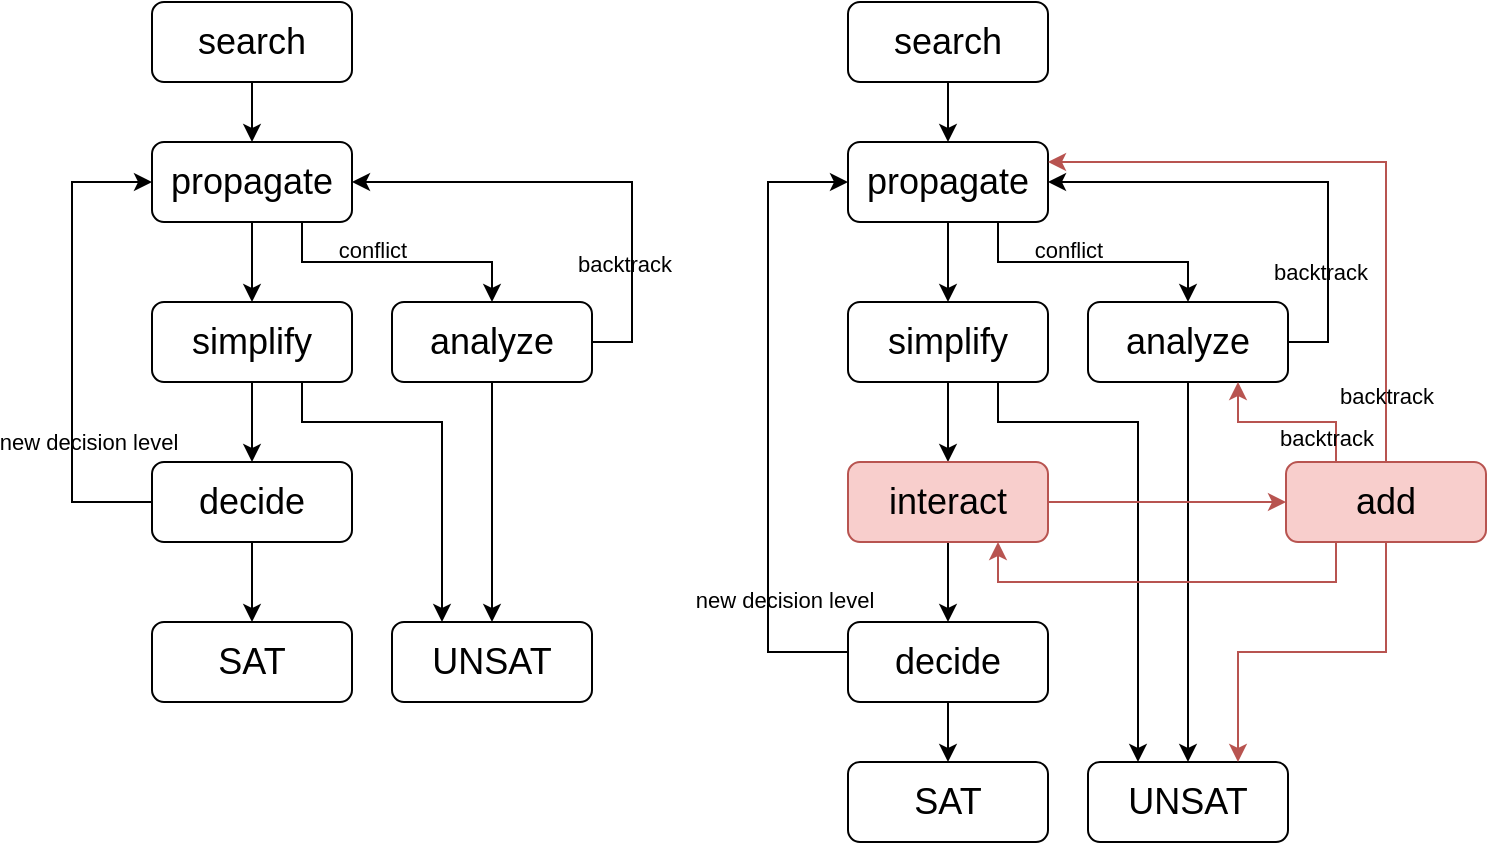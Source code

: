 <mxfile version="28.1.2">
  <diagram name="Page-1" id="wYtTFpZ9ASJY-qu4CVdJ">
    <mxGraphModel dx="786" dy="435" grid="1" gridSize="10" guides="1" tooltips="1" connect="1" arrows="1" fold="1" page="1" pageScale="1" pageWidth="827" pageHeight="1169" math="0" shadow="0">
      <root>
        <mxCell id="0" />
        <mxCell id="1" parent="0" />
        <mxCell id="HVzZfGl38AdMBoZWMMSr-1" style="edgeStyle=orthogonalEdgeStyle;rounded=0;orthogonalLoop=1;jettySize=auto;html=1;exitX=0.5;exitY=1;exitDx=0;exitDy=0;entryX=0.5;entryY=0;entryDx=0;entryDy=0;" parent="1" source="HVzZfGl38AdMBoZWMMSr-2" target="HVzZfGl38AdMBoZWMMSr-6" edge="1">
          <mxGeometry relative="1" as="geometry" />
        </mxCell>
        <mxCell id="HVzZfGl38AdMBoZWMMSr-2" value="&lt;font style=&quot;font-size: 18px;&quot;&gt;search&lt;/font&gt;" style="rounded=1;whiteSpace=wrap;html=1;" parent="1" vertex="1">
          <mxGeometry x="130" y="110" width="100" height="40" as="geometry" />
        </mxCell>
        <mxCell id="HVzZfGl38AdMBoZWMMSr-3" style="edgeStyle=orthogonalEdgeStyle;rounded=0;orthogonalLoop=1;jettySize=auto;html=1;exitX=0.5;exitY=1;exitDx=0;exitDy=0;" parent="1" source="HVzZfGl38AdMBoZWMMSr-6" edge="1">
          <mxGeometry relative="1" as="geometry">
            <mxPoint x="180" y="260" as="targetPoint" />
          </mxGeometry>
        </mxCell>
        <mxCell id="HVzZfGl38AdMBoZWMMSr-4" style="edgeStyle=orthogonalEdgeStyle;rounded=0;orthogonalLoop=1;jettySize=auto;html=1;exitX=0.75;exitY=1;exitDx=0;exitDy=0;entryX=0.5;entryY=0;entryDx=0;entryDy=0;" parent="1" source="HVzZfGl38AdMBoZWMMSr-6" target="HVzZfGl38AdMBoZWMMSr-10" edge="1">
          <mxGeometry relative="1" as="geometry" />
        </mxCell>
        <mxCell id="HVzZfGl38AdMBoZWMMSr-5" value="conflict" style="edgeLabel;html=1;align=center;verticalAlign=middle;resizable=0;points=[];labelBackgroundColor=none;" parent="HVzZfGl38AdMBoZWMMSr-4" vertex="1" connectable="0">
          <mxGeometry x="-0.192" y="3" relative="1" as="geometry">
            <mxPoint y="-3" as="offset" />
          </mxGeometry>
        </mxCell>
        <mxCell id="HVzZfGl38AdMBoZWMMSr-6" value="&lt;font style=&quot;font-size: 18px;&quot;&gt;propagate&lt;/font&gt;" style="rounded=1;whiteSpace=wrap;html=1;" parent="1" vertex="1">
          <mxGeometry x="130" y="180" width="100" height="40" as="geometry" />
        </mxCell>
        <mxCell id="HVzZfGl38AdMBoZWMMSr-7" style="edgeStyle=orthogonalEdgeStyle;rounded=0;orthogonalLoop=1;jettySize=auto;html=1;exitX=0.5;exitY=1;exitDx=0;exitDy=0;entryX=0.5;entryY=0;entryDx=0;entryDy=0;" parent="1" source="HVzZfGl38AdMBoZWMMSr-10" target="HVzZfGl38AdMBoZWMMSr-14" edge="1">
          <mxGeometry relative="1" as="geometry" />
        </mxCell>
        <mxCell id="HVzZfGl38AdMBoZWMMSr-8" style="edgeStyle=orthogonalEdgeStyle;rounded=0;orthogonalLoop=1;jettySize=auto;html=1;exitX=1;exitY=0.5;exitDx=0;exitDy=0;entryX=1;entryY=0.5;entryDx=0;entryDy=0;" parent="1" source="HVzZfGl38AdMBoZWMMSr-10" target="HVzZfGl38AdMBoZWMMSr-6" edge="1">
          <mxGeometry relative="1" as="geometry" />
        </mxCell>
        <mxCell id="HVzZfGl38AdMBoZWMMSr-9" value="backtrack" style="edgeLabel;html=1;align=center;verticalAlign=middle;resizable=0;points=[];labelBackgroundColor=none;" parent="HVzZfGl38AdMBoZWMMSr-8" vertex="1" connectable="0">
          <mxGeometry x="-0.506" y="1" relative="1" as="geometry">
            <mxPoint x="-3" as="offset" />
          </mxGeometry>
        </mxCell>
        <mxCell id="HVzZfGl38AdMBoZWMMSr-10" value="&lt;font style=&quot;font-size: 18px;&quot;&gt;analyze&lt;/font&gt;&lt;span style=&quot;color: rgba(0, 0, 0, 0); font-family: monospace; font-size: 0px; text-align: start; text-wrap-mode: nowrap;&quot;&gt;%3CmxGraphModel%3E%3Croot%3E%3CmxCell%20id%3D%220%22%2F%3E%3CmxCell%20id%3D%221%22%20parent%3D%220%22%2F%3E%3CmxCell%20id%3D%222%22%20value%3D%22%26lt%3Bfont%20style%3D%26quot%3Bfont-size%3A%2018px%3B%26quot%3B%26gt%3Bsearch%26lt%3B%2Ffont%26gt%3B%22%20style%3D%22rounded%3D1%3BwhiteSpace%3Dwrap%3Bhtml%3D1%3B%22%20vertex%3D%221%22%20parent%3D%221%22%3E%3CmxGeometry%20x%3D%22160%22%20y%3D%22120%22%20width%3D%22100%22%20height%3D%2240%22%20as%3D%22geometry%22%2F%3E%3C%2FmxCell%3E%3C%2Froot%3E%3C%2FmxGraphModel%3E&lt;/span&gt;" style="rounded=1;whiteSpace=wrap;html=1;" parent="1" vertex="1">
          <mxGeometry x="250" y="260" width="100" height="40" as="geometry" />
        </mxCell>
        <mxCell id="HVzZfGl38AdMBoZWMMSr-11" style="edgeStyle=orthogonalEdgeStyle;rounded=0;orthogonalLoop=1;jettySize=auto;html=1;exitX=0.5;exitY=1;exitDx=0;exitDy=0;entryX=0.5;entryY=0;entryDx=0;entryDy=0;" parent="1" source="HVzZfGl38AdMBoZWMMSr-13" target="HVzZfGl38AdMBoZWMMSr-19" edge="1">
          <mxGeometry relative="1" as="geometry" />
        </mxCell>
        <mxCell id="HVzZfGl38AdMBoZWMMSr-12" style="edgeStyle=orthogonalEdgeStyle;rounded=0;orthogonalLoop=1;jettySize=auto;html=1;exitX=0.75;exitY=1;exitDx=0;exitDy=0;entryX=0.25;entryY=0;entryDx=0;entryDy=0;" parent="1" source="HVzZfGl38AdMBoZWMMSr-13" target="HVzZfGl38AdMBoZWMMSr-14" edge="1">
          <mxGeometry relative="1" as="geometry">
            <Array as="points">
              <mxPoint x="205" y="320" />
              <mxPoint x="275" y="320" />
            </Array>
          </mxGeometry>
        </mxCell>
        <mxCell id="HVzZfGl38AdMBoZWMMSr-13" value="&lt;font style=&quot;font-size: 18px;&quot;&gt;simplify&lt;/font&gt;" style="rounded=1;whiteSpace=wrap;html=1;" parent="1" vertex="1">
          <mxGeometry x="130" y="260" width="100" height="40" as="geometry" />
        </mxCell>
        <mxCell id="HVzZfGl38AdMBoZWMMSr-14" value="&lt;font style=&quot;font-size: 18px;&quot;&gt;UNSAT&lt;/font&gt;" style="rounded=1;whiteSpace=wrap;html=1;" parent="1" vertex="1">
          <mxGeometry x="250" y="420" width="100" height="40" as="geometry" />
        </mxCell>
        <mxCell id="HVzZfGl38AdMBoZWMMSr-15" value="&lt;font style=&quot;font-size: 18px;&quot;&gt;SAT&lt;/font&gt;" style="rounded=1;whiteSpace=wrap;html=1;" parent="1" vertex="1">
          <mxGeometry x="130" y="420" width="100" height="40" as="geometry" />
        </mxCell>
        <mxCell id="HVzZfGl38AdMBoZWMMSr-16" style="edgeStyle=orthogonalEdgeStyle;rounded=0;orthogonalLoop=1;jettySize=auto;html=1;exitX=0.5;exitY=1;exitDx=0;exitDy=0;entryX=0.5;entryY=0;entryDx=0;entryDy=0;" parent="1" source="HVzZfGl38AdMBoZWMMSr-19" target="HVzZfGl38AdMBoZWMMSr-15" edge="1">
          <mxGeometry relative="1" as="geometry" />
        </mxCell>
        <mxCell id="HVzZfGl38AdMBoZWMMSr-17" style="edgeStyle=orthogonalEdgeStyle;rounded=0;orthogonalLoop=1;jettySize=auto;html=1;exitX=0;exitY=0.5;exitDx=0;exitDy=0;entryX=0;entryY=0.5;entryDx=0;entryDy=0;" parent="1" source="HVzZfGl38AdMBoZWMMSr-19" target="HVzZfGl38AdMBoZWMMSr-6" edge="1">
          <mxGeometry relative="1" as="geometry">
            <Array as="points">
              <mxPoint x="90" y="360" />
              <mxPoint x="90" y="200" />
            </Array>
          </mxGeometry>
        </mxCell>
        <mxCell id="HVzZfGl38AdMBoZWMMSr-18" value="new decision level" style="edgeLabel;html=1;align=center;verticalAlign=middle;resizable=0;points=[];labelBackgroundColor=none;" parent="HVzZfGl38AdMBoZWMMSr-17" vertex="1" connectable="0">
          <mxGeometry x="-0.389" relative="1" as="geometry">
            <mxPoint x="8" y="3" as="offset" />
          </mxGeometry>
        </mxCell>
        <mxCell id="HVzZfGl38AdMBoZWMMSr-19" value="&lt;font style=&quot;font-size: 18px;&quot;&gt;decide&lt;/font&gt;" style="rounded=1;whiteSpace=wrap;html=1;" parent="1" vertex="1">
          <mxGeometry x="130" y="340" width="100" height="40" as="geometry" />
        </mxCell>
        <mxCell id="HVzZfGl38AdMBoZWMMSr-20" style="edgeStyle=orthogonalEdgeStyle;rounded=0;orthogonalLoop=1;jettySize=auto;html=1;exitX=0.5;exitY=1;exitDx=0;exitDy=0;entryX=0.5;entryY=0;entryDx=0;entryDy=0;" parent="1" source="HVzZfGl38AdMBoZWMMSr-21" target="HVzZfGl38AdMBoZWMMSr-25" edge="1">
          <mxGeometry relative="1" as="geometry" />
        </mxCell>
        <mxCell id="HVzZfGl38AdMBoZWMMSr-21" value="&lt;font style=&quot;font-size: 18px;&quot;&gt;search&lt;/font&gt;" style="rounded=1;whiteSpace=wrap;html=1;" parent="1" vertex="1">
          <mxGeometry x="478" y="110" width="100" height="40" as="geometry" />
        </mxCell>
        <mxCell id="HVzZfGl38AdMBoZWMMSr-22" style="edgeStyle=orthogonalEdgeStyle;rounded=0;orthogonalLoop=1;jettySize=auto;html=1;exitX=0.5;exitY=1;exitDx=0;exitDy=0;" parent="1" source="HVzZfGl38AdMBoZWMMSr-25" edge="1">
          <mxGeometry relative="1" as="geometry">
            <mxPoint x="528" y="260" as="targetPoint" />
          </mxGeometry>
        </mxCell>
        <mxCell id="HVzZfGl38AdMBoZWMMSr-23" style="edgeStyle=orthogonalEdgeStyle;rounded=0;orthogonalLoop=1;jettySize=auto;html=1;exitX=0.75;exitY=1;exitDx=0;exitDy=0;entryX=0.5;entryY=0;entryDx=0;entryDy=0;" parent="1" source="HVzZfGl38AdMBoZWMMSr-25" target="HVzZfGl38AdMBoZWMMSr-29" edge="1">
          <mxGeometry relative="1" as="geometry" />
        </mxCell>
        <mxCell id="HVzZfGl38AdMBoZWMMSr-24" value="conflict" style="edgeLabel;html=1;align=center;verticalAlign=middle;resizable=0;points=[];labelBackgroundColor=none;" parent="HVzZfGl38AdMBoZWMMSr-23" vertex="1" connectable="0">
          <mxGeometry x="-0.192" y="3" relative="1" as="geometry">
            <mxPoint y="-3" as="offset" />
          </mxGeometry>
        </mxCell>
        <mxCell id="HVzZfGl38AdMBoZWMMSr-25" value="&lt;font style=&quot;font-size: 18px;&quot;&gt;propagate&lt;/font&gt;" style="rounded=1;whiteSpace=wrap;html=1;" parent="1" vertex="1">
          <mxGeometry x="478" y="180" width="100" height="40" as="geometry" />
        </mxCell>
        <mxCell id="HVzZfGl38AdMBoZWMMSr-26" style="edgeStyle=orthogonalEdgeStyle;rounded=0;orthogonalLoop=1;jettySize=auto;html=1;exitX=0.5;exitY=1;exitDx=0;exitDy=0;entryX=0.5;entryY=0;entryDx=0;entryDy=0;" parent="1" source="HVzZfGl38AdMBoZWMMSr-29" target="HVzZfGl38AdMBoZWMMSr-33" edge="1">
          <mxGeometry relative="1" as="geometry" />
        </mxCell>
        <mxCell id="HVzZfGl38AdMBoZWMMSr-27" style="edgeStyle=orthogonalEdgeStyle;rounded=0;orthogonalLoop=1;jettySize=auto;html=1;exitX=1;exitY=0.5;exitDx=0;exitDy=0;entryX=1;entryY=0.5;entryDx=0;entryDy=0;" parent="1" source="HVzZfGl38AdMBoZWMMSr-29" target="HVzZfGl38AdMBoZWMMSr-25" edge="1">
          <mxGeometry relative="1" as="geometry">
            <Array as="points">
              <mxPoint x="718" y="280" />
              <mxPoint x="718" y="200" />
            </Array>
          </mxGeometry>
        </mxCell>
        <mxCell id="HVzZfGl38AdMBoZWMMSr-28" value="backtrack" style="edgeLabel;html=1;align=center;verticalAlign=middle;resizable=0;points=[];labelBackgroundColor=none;" parent="HVzZfGl38AdMBoZWMMSr-27" vertex="1" connectable="0">
          <mxGeometry x="-0.542" y="3" relative="1" as="geometry">
            <mxPoint x="-1" as="offset" />
          </mxGeometry>
        </mxCell>
        <mxCell id="HVzZfGl38AdMBoZWMMSr-29" value="&lt;font style=&quot;font-size: 18px;&quot;&gt;analyze&lt;/font&gt;&lt;span style=&quot;color: rgba(0, 0, 0, 0); font-family: monospace; font-size: 0px; text-align: start; text-wrap-mode: nowrap;&quot;&gt;%3CmxGraphModel%3E%3Croot%3E%3CmxCell%20id%3D%220%22%2F%3E%3CmxCell%20id%3D%221%22%20parent%3D%220%22%2F%3E%3CmxCell%20id%3D%222%22%20value%3D%22%26lt%3Bfont%20style%3D%26quot%3Bfont-size%3A%2018px%3B%26quot%3B%26gt%3Bsearch%26lt%3B%2Ffont%26gt%3B%22%20style%3D%22rounded%3D1%3BwhiteSpace%3Dwrap%3Bhtml%3D1%3B%22%20vertex%3D%221%22%20parent%3D%221%22%3E%3CmxGeometry%20x%3D%22160%22%20y%3D%22120%22%20width%3D%22100%22%20height%3D%2240%22%20as%3D%22geometry%22%2F%3E%3C%2FmxCell%3E%3C%2Froot%3E%3C%2FmxGraphModel%3E&lt;/span&gt;" style="rounded=1;whiteSpace=wrap;html=1;" parent="1" vertex="1">
          <mxGeometry x="598" y="260" width="100" height="40" as="geometry" />
        </mxCell>
        <mxCell id="HVzZfGl38AdMBoZWMMSr-30" style="edgeStyle=orthogonalEdgeStyle;rounded=0;orthogonalLoop=1;jettySize=auto;html=1;exitX=0.75;exitY=1;exitDx=0;exitDy=0;entryX=0.25;entryY=0;entryDx=0;entryDy=0;" parent="1" source="HVzZfGl38AdMBoZWMMSr-32" target="HVzZfGl38AdMBoZWMMSr-33" edge="1">
          <mxGeometry relative="1" as="geometry">
            <Array as="points">
              <mxPoint x="553" y="320" />
              <mxPoint x="623" y="320" />
            </Array>
          </mxGeometry>
        </mxCell>
        <mxCell id="HVzZfGl38AdMBoZWMMSr-31" style="edgeStyle=orthogonalEdgeStyle;rounded=0;orthogonalLoop=1;jettySize=auto;html=1;exitX=0.5;exitY=1;exitDx=0;exitDy=0;entryX=0.5;entryY=0;entryDx=0;entryDy=0;" parent="1" source="HVzZfGl38AdMBoZWMMSr-32" target="HVzZfGl38AdMBoZWMMSr-41" edge="1">
          <mxGeometry relative="1" as="geometry" />
        </mxCell>
        <mxCell id="HVzZfGl38AdMBoZWMMSr-32" value="&lt;font style=&quot;font-size: 18px;&quot;&gt;simplify&lt;/font&gt;" style="rounded=1;whiteSpace=wrap;html=1;" parent="1" vertex="1">
          <mxGeometry x="478" y="260" width="100" height="40" as="geometry" />
        </mxCell>
        <mxCell id="HVzZfGl38AdMBoZWMMSr-33" value="&lt;font style=&quot;font-size: 18px;&quot;&gt;UNSAT&lt;/font&gt;" style="rounded=1;whiteSpace=wrap;html=1;" parent="1" vertex="1">
          <mxGeometry x="598" y="490" width="100" height="40" as="geometry" />
        </mxCell>
        <mxCell id="HVzZfGl38AdMBoZWMMSr-34" value="&lt;font style=&quot;font-size: 18px;&quot;&gt;SAT&lt;/font&gt;" style="rounded=1;whiteSpace=wrap;html=1;" parent="1" vertex="1">
          <mxGeometry x="478" y="490" width="100" height="40" as="geometry" />
        </mxCell>
        <mxCell id="HVzZfGl38AdMBoZWMMSr-35" style="edgeStyle=orthogonalEdgeStyle;rounded=0;orthogonalLoop=1;jettySize=auto;html=1;exitX=0.5;exitY=1;exitDx=0;exitDy=0;entryX=0.5;entryY=0;entryDx=0;entryDy=0;" parent="1" source="HVzZfGl38AdMBoZWMMSr-38" target="HVzZfGl38AdMBoZWMMSr-34" edge="1">
          <mxGeometry relative="1" as="geometry" />
        </mxCell>
        <mxCell id="HVzZfGl38AdMBoZWMMSr-36" style="edgeStyle=orthogonalEdgeStyle;rounded=0;orthogonalLoop=1;jettySize=auto;html=1;exitX=0;exitY=0.5;exitDx=0;exitDy=0;entryX=0;entryY=0.5;entryDx=0;entryDy=0;" parent="1" source="HVzZfGl38AdMBoZWMMSr-38" target="HVzZfGl38AdMBoZWMMSr-25" edge="1">
          <mxGeometry relative="1" as="geometry">
            <Array as="points">
              <mxPoint x="438" y="435" />
              <mxPoint x="438" y="200" />
            </Array>
          </mxGeometry>
        </mxCell>
        <mxCell id="HVzZfGl38AdMBoZWMMSr-37" value="&lt;span style=&quot;color: rgba(0, 0, 0, 0); font-family: monospace; font-size: 0px; text-align: start;&quot;&gt;%3CmxGraphModel%3E%3Croot%3E%3CmxCell%20id%3D%220%22%2F%3E%3CmxCell%20id%3D%221%22%20parent%3D%220%22%2F%3E%3CmxCell%20id%3D%222%22%20value%3D%22(new%20decision%20level)%22%20style%3D%22edgeLabel%3Bhtml%3D1%3Balign%3Dcenter%3BverticalAlign%3Dmiddle%3Bresizable%3D0%3Bpoints%3D%5B%5D%3B%22%20vertex%3D%221%22%20connectable%3D%220%22%20parent%3D%221%22%3E%3CmxGeometry%20x%3D%22140%22%20y%3D%22327%22%20as%3D%22geometry%22%2F%3E%3C%2FmxCell%3E%3C%2Froot%3E%3C%2FmxGraphModel%3E&lt;/span&gt;new decision level" style="edgeLabel;html=1;align=center;verticalAlign=middle;resizable=0;points=[];labelBackgroundColor=none;" parent="HVzZfGl38AdMBoZWMMSr-36" vertex="1" connectable="0">
          <mxGeometry x="-0.598" y="2" relative="1" as="geometry">
            <mxPoint x="10" y="-7" as="offset" />
          </mxGeometry>
        </mxCell>
        <mxCell id="HVzZfGl38AdMBoZWMMSr-38" value="&lt;font style=&quot;font-size: 18px;&quot;&gt;decide&lt;/font&gt;" style="rounded=1;whiteSpace=wrap;html=1;" parent="1" vertex="1">
          <mxGeometry x="478" y="420" width="100" height="40" as="geometry" />
        </mxCell>
        <mxCell id="HVzZfGl38AdMBoZWMMSr-39" style="edgeStyle=orthogonalEdgeStyle;rounded=0;orthogonalLoop=1;jettySize=auto;html=1;exitX=0.5;exitY=1;exitDx=0;exitDy=0;entryX=0.5;entryY=0;entryDx=0;entryDy=0;" parent="1" source="HVzZfGl38AdMBoZWMMSr-41" target="HVzZfGl38AdMBoZWMMSr-38" edge="1">
          <mxGeometry relative="1" as="geometry" />
        </mxCell>
        <mxCell id="HVzZfGl38AdMBoZWMMSr-40" style="edgeStyle=orthogonalEdgeStyle;rounded=0;orthogonalLoop=1;jettySize=auto;html=1;exitX=1;exitY=0.5;exitDx=0;exitDy=0;entryX=0;entryY=0.5;entryDx=0;entryDy=0;fillColor=#f8cecc;strokeColor=#b85450;" parent="1" source="HVzZfGl38AdMBoZWMMSr-41" target="HVzZfGl38AdMBoZWMMSr-49" edge="1">
          <mxGeometry relative="1" as="geometry" />
        </mxCell>
        <mxCell id="HVzZfGl38AdMBoZWMMSr-41" value="&lt;font style=&quot;font-size: 18px;&quot;&gt;interact&lt;/font&gt;" style="rounded=1;whiteSpace=wrap;html=1;fillColor=#f8cecc;strokeColor=#b85450;" parent="1" vertex="1">
          <mxGeometry x="478" y="340" width="100" height="40" as="geometry" />
        </mxCell>
        <mxCell id="HVzZfGl38AdMBoZWMMSr-42" style="edgeStyle=orthogonalEdgeStyle;rounded=0;orthogonalLoop=1;jettySize=auto;html=1;exitX=0.5;exitY=1;exitDx=0;exitDy=0;entryX=0.75;entryY=0;entryDx=0;entryDy=0;fillColor=#f8cecc;strokeColor=#b85450;" parent="1" source="HVzZfGl38AdMBoZWMMSr-49" target="HVzZfGl38AdMBoZWMMSr-33" edge="1">
          <mxGeometry relative="1" as="geometry" />
        </mxCell>
        <mxCell id="HVzZfGl38AdMBoZWMMSr-43" style="edgeStyle=orthogonalEdgeStyle;rounded=0;orthogonalLoop=1;jettySize=auto;html=1;exitX=0.25;exitY=0;exitDx=0;exitDy=0;entryX=0.75;entryY=1;entryDx=0;entryDy=0;fillColor=#f8cecc;strokeColor=#b85450;" parent="1" source="HVzZfGl38AdMBoZWMMSr-49" target="HVzZfGl38AdMBoZWMMSr-29" edge="1">
          <mxGeometry relative="1" as="geometry" />
        </mxCell>
        <mxCell id="HVzZfGl38AdMBoZWMMSr-44" value="backtrack" style="edgeLabel;html=1;align=center;verticalAlign=middle;resizable=0;points=[];labelBackgroundColor=none;" parent="HVzZfGl38AdMBoZWMMSr-43" vertex="1" connectable="0">
          <mxGeometry x="-0.75" y="2" relative="1" as="geometry">
            <mxPoint x="-3" y="-1" as="offset" />
          </mxGeometry>
        </mxCell>
        <mxCell id="HVzZfGl38AdMBoZWMMSr-45" style="edgeStyle=orthogonalEdgeStyle;rounded=0;orthogonalLoop=1;jettySize=auto;html=1;exitX=0.25;exitY=1;exitDx=0;exitDy=0;entryX=0.75;entryY=1;entryDx=0;entryDy=0;fillColor=#f8cecc;strokeColor=#b85450;" parent="1" source="HVzZfGl38AdMBoZWMMSr-49" target="HVzZfGl38AdMBoZWMMSr-41" edge="1">
          <mxGeometry relative="1" as="geometry" />
        </mxCell>
        <mxCell id="HVzZfGl38AdMBoZWMMSr-46" style="edgeStyle=orthogonalEdgeStyle;rounded=0;orthogonalLoop=1;jettySize=auto;html=1;exitX=0.5;exitY=0;exitDx=0;exitDy=0;entryX=1;entryY=0.25;entryDx=0;entryDy=0;fillColor=#f8cecc;strokeColor=#b85450;" parent="1" source="HVzZfGl38AdMBoZWMMSr-49" target="HVzZfGl38AdMBoZWMMSr-25" edge="1">
          <mxGeometry relative="1" as="geometry" />
        </mxCell>
        <mxCell id="HVzZfGl38AdMBoZWMMSr-47" value="&lt;span style=&quot;color: rgba(0, 0, 0, 0); font-family: monospace; font-size: 0px; text-align: start; background-color: rgb(251, 251, 251);&quot;&gt;%3CmxGraphModel%3E%3Croot%3E%3CmxCell%20id%3D%220%22%2F%3E%3CmxCell%20id%3D%221%22%20parent%3D%220%22%2F%3E%3CmxCell%20id%3D%222%22%20value%3D%22backtrack%22%20style%3D%22edgeLabel%3Bhtml%3D1%3Balign%3Dcenter%3BverticalAlign%3Dmiddle%3Bresizable%3D0%3Bpoints%3D%5B%5D%3B%22%20vertex%3D%221%22%20connectable%3D%220%22%20parent%3D%221%22%3E%3CmxGeometry%20x%3D%22404%22%20y%3D%22803%22%20as%3D%22geometry%22%2F%3E%3C%2FmxCell%3E%3C%2Froot%3E%3C%2FmxGraphModel%back&lt;/span&gt;" style="edgeLabel;html=1;align=center;verticalAlign=middle;resizable=0;points=[];" parent="HVzZfGl38AdMBoZWMMSr-46" vertex="1" connectable="0">
          <mxGeometry x="-0.834" relative="1" as="geometry">
            <mxPoint as="offset" />
          </mxGeometry>
        </mxCell>
        <mxCell id="HVzZfGl38AdMBoZWMMSr-48" value="backtrack" style="edgeLabel;html=1;align=center;verticalAlign=middle;resizable=0;points=[];labelBackgroundColor=none;" parent="HVzZfGl38AdMBoZWMMSr-46" vertex="1" connectable="0">
          <mxGeometry x="-0.841" relative="1" as="geometry">
            <mxPoint y="-8" as="offset" />
          </mxGeometry>
        </mxCell>
        <mxCell id="HVzZfGl38AdMBoZWMMSr-49" value="&lt;font style=&quot;font-size: 18px;&quot;&gt;add&lt;/font&gt;" style="rounded=1;whiteSpace=wrap;html=1;fillColor=#f8cecc;strokeColor=#b85450;" parent="1" vertex="1">
          <mxGeometry x="697" y="340" width="100" height="40" as="geometry" />
        </mxCell>
      </root>
    </mxGraphModel>
  </diagram>
</mxfile>
